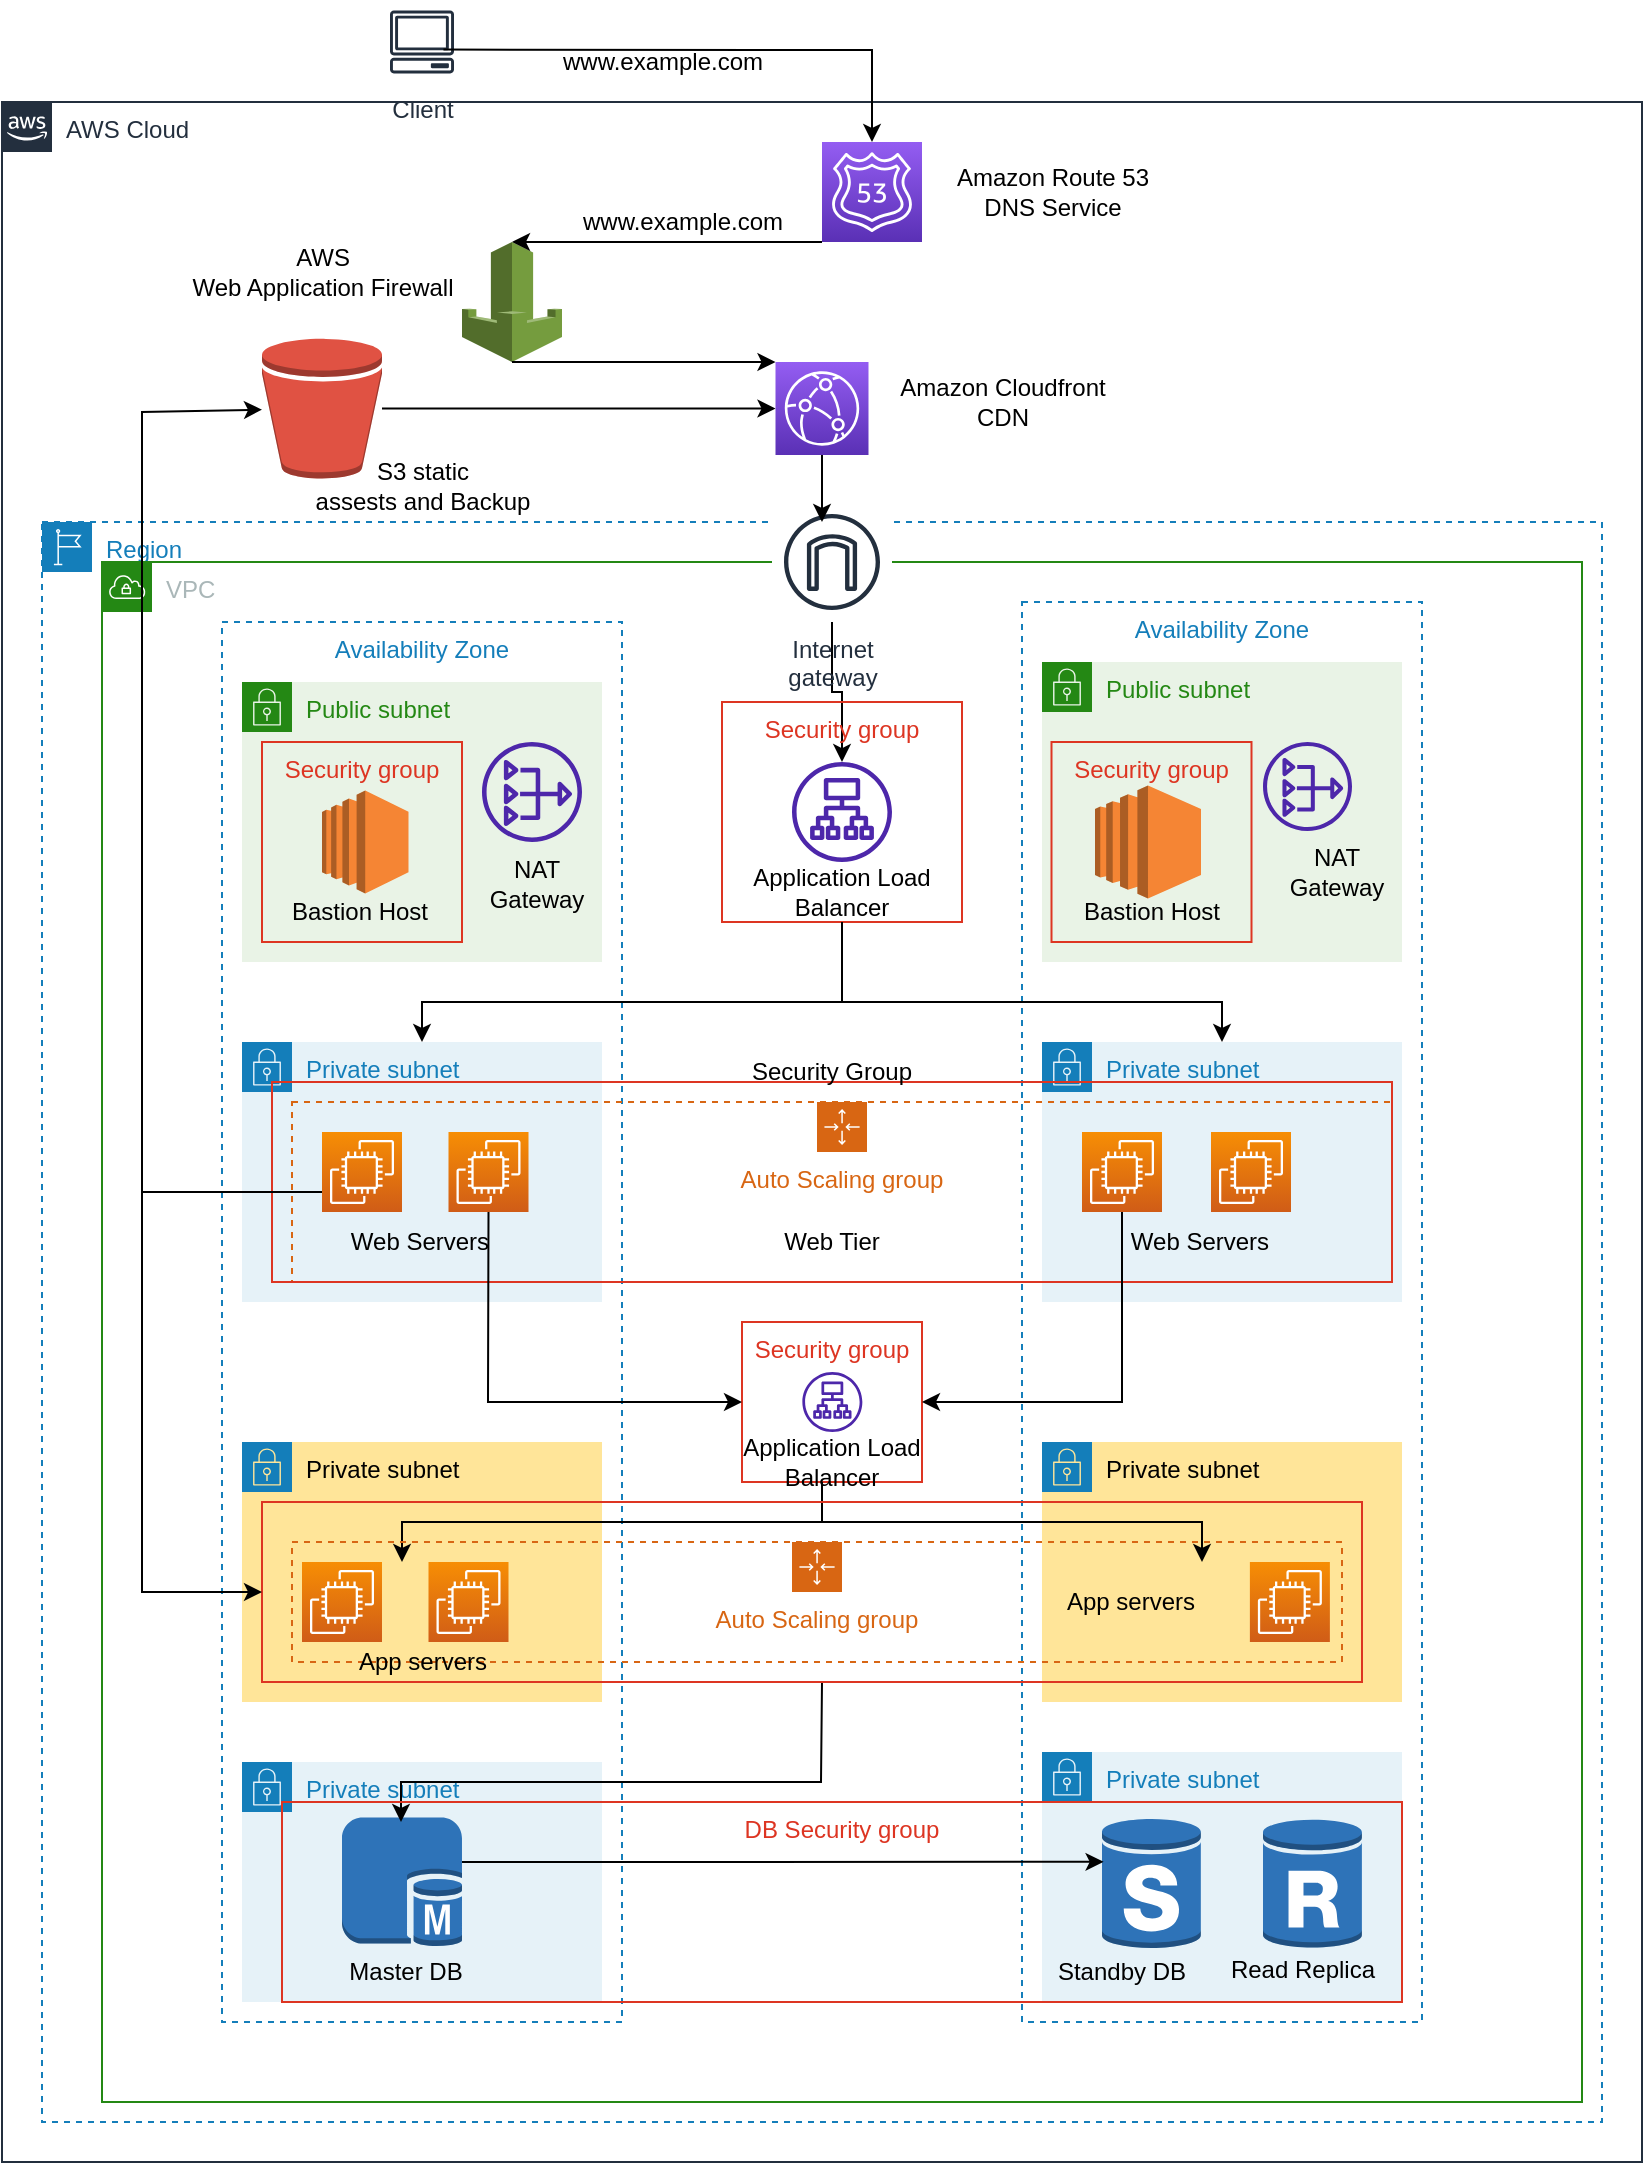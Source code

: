 <mxfile version="19.0.3" type="github">
  <diagram id="kU0hUeMjQg0mGXt2Nw3Z" name="Page-1">
    <mxGraphModel dx="782" dy="475" grid="1" gridSize="10" guides="1" tooltips="1" connect="1" arrows="0" fold="1" page="1" pageScale="1" pageWidth="850" pageHeight="1100" math="0" shadow="0">
      <root>
        <mxCell id="0" />
        <mxCell id="1" parent="0" />
        <mxCell id="V4WVdfKS_ffeEVljyxt0-1" value="AWS Cloud" style="points=[[0,0],[0.25,0],[0.5,0],[0.75,0],[1,0],[1,0.25],[1,0.5],[1,0.75],[1,1],[0.75,1],[0.5,1],[0.25,1],[0,1],[0,0.75],[0,0.5],[0,0.25]];outlineConnect=0;gradientColor=none;html=1;whiteSpace=wrap;fontSize=12;fontStyle=0;container=1;pointerEvents=0;collapsible=0;recursiveResize=0;shape=mxgraph.aws4.group;grIcon=mxgraph.aws4.group_aws_cloud_alt;strokeColor=#232F3E;fillColor=none;verticalAlign=top;align=left;spacingLeft=30;fontColor=#232F3E;dashed=0;" parent="1" vertex="1">
          <mxGeometry x="10" y="50" width="820" height="1030" as="geometry" />
        </mxCell>
        <mxCell id="V4WVdfKS_ffeEVljyxt0-7" value="" style="outlineConnect=0;dashed=0;verticalLabelPosition=bottom;verticalAlign=top;align=center;html=1;shape=mxgraph.aws3.waf;fillColor=#759C3E;gradientColor=none;" parent="V4WVdfKS_ffeEVljyxt0-1" vertex="1">
          <mxGeometry x="230" y="70" width="50" height="60" as="geometry" />
        </mxCell>
        <mxCell id="V4WVdfKS_ffeEVljyxt0-11" value="" style="sketch=0;points=[[0,0,0],[0.25,0,0],[0.5,0,0],[0.75,0,0],[1,0,0],[0,1,0],[0.25,1,0],[0.5,1,0],[0.75,1,0],[1,1,0],[0,0.25,0],[0,0.5,0],[0,0.75,0],[1,0.25,0],[1,0.5,0],[1,0.75,0]];outlineConnect=0;fontColor=#232F3E;gradientColor=#945DF2;gradientDirection=north;fillColor=#5A30B5;strokeColor=#ffffff;dashed=0;verticalLabelPosition=bottom;verticalAlign=top;align=center;html=1;fontSize=12;fontStyle=0;aspect=fixed;shape=mxgraph.aws4.resourceIcon;resIcon=mxgraph.aws4.cloudfront;" parent="V4WVdfKS_ffeEVljyxt0-1" vertex="1">
          <mxGeometry x="386.75" y="130" width="46.5" height="46.5" as="geometry" />
        </mxCell>
        <mxCell id="V4WVdfKS_ffeEVljyxt0-5" value="" style="sketch=0;points=[[0,0,0],[0.25,0,0],[0.5,0,0],[0.75,0,0],[1,0,0],[0,1,0],[0.25,1,0],[0.5,1,0],[0.75,1,0],[1,1,0],[0,0.25,0],[0,0.5,0],[0,0.75,0],[1,0.25,0],[1,0.5,0],[1,0.75,0]];outlineConnect=0;fontColor=#232F3E;gradientColor=#945DF2;gradientDirection=north;fillColor=#5A30B5;strokeColor=#ffffff;dashed=0;verticalLabelPosition=bottom;verticalAlign=top;align=center;html=1;fontSize=12;fontStyle=0;aspect=fixed;shape=mxgraph.aws4.resourceIcon;resIcon=mxgraph.aws4.route_53;" parent="V4WVdfKS_ffeEVljyxt0-1" vertex="1">
          <mxGeometry x="410" y="20" width="50" height="50" as="geometry" />
        </mxCell>
        <mxCell id="V4WVdfKS_ffeEVljyxt0-10" value="" style="endArrow=classic;html=1;rounded=0;entryX=0.5;entryY=0;entryDx=0;entryDy=0;entryPerimeter=0;exitX=0;exitY=1;exitDx=0;exitDy=0;exitPerimeter=0;" parent="V4WVdfKS_ffeEVljyxt0-1" source="V4WVdfKS_ffeEVljyxt0-5" target="V4WVdfKS_ffeEVljyxt0-7" edge="1">
          <mxGeometry width="50" height="50" relative="1" as="geometry">
            <mxPoint x="400" y="150" as="sourcePoint" />
            <mxPoint x="450" y="100" as="targetPoint" />
          </mxGeometry>
        </mxCell>
        <mxCell id="V4WVdfKS_ffeEVljyxt0-6" value="" style="outlineConnect=0;dashed=0;verticalLabelPosition=bottom;verticalAlign=top;align=center;html=1;shape=mxgraph.aws3.bucket;fillColor=#E05243;gradientColor=none;" parent="V4WVdfKS_ffeEVljyxt0-1" vertex="1">
          <mxGeometry x="130" y="118.25" width="60" height="70" as="geometry" />
        </mxCell>
        <mxCell id="V4WVdfKS_ffeEVljyxt0-12" value="" style="endArrow=classic;html=1;rounded=0;exitX=0.5;exitY=1;exitDx=0;exitDy=0;exitPerimeter=0;entryX=0;entryY=0;entryDx=0;entryDy=0;entryPerimeter=0;" parent="V4WVdfKS_ffeEVljyxt0-1" source="V4WVdfKS_ffeEVljyxt0-7" target="V4WVdfKS_ffeEVljyxt0-11" edge="1">
          <mxGeometry width="50" height="50" relative="1" as="geometry">
            <mxPoint x="410" y="540" as="sourcePoint" />
            <mxPoint x="460" y="490" as="targetPoint" />
          </mxGeometry>
        </mxCell>
        <mxCell id="V4WVdfKS_ffeEVljyxt0-13" value="" style="endArrow=classic;html=1;rounded=0;entryX=0;entryY=0.5;entryDx=0;entryDy=0;entryPerimeter=0;" parent="V4WVdfKS_ffeEVljyxt0-1" source="V4WVdfKS_ffeEVljyxt0-6" target="V4WVdfKS_ffeEVljyxt0-11" edge="1">
          <mxGeometry width="50" height="50" relative="1" as="geometry">
            <mxPoint x="240" y="215.75" as="sourcePoint" />
            <mxPoint x="290" y="165.75" as="targetPoint" />
          </mxGeometry>
        </mxCell>
        <mxCell id="V4WVdfKS_ffeEVljyxt0-70" value="Amazon Route 53 &lt;br&gt;DNS Service" style="text;html=1;align=center;verticalAlign=middle;resizable=0;points=[];autosize=1;strokeColor=none;fillColor=none;fontColor=#000000;" parent="V4WVdfKS_ffeEVljyxt0-1" vertex="1">
          <mxGeometry x="470" y="30" width="110" height="30" as="geometry" />
        </mxCell>
        <mxCell id="V4WVdfKS_ffeEVljyxt0-71" value="AWS &lt;br&gt;Web Application Firewall" style="text;html=1;align=center;verticalAlign=middle;resizable=0;points=[];autosize=1;strokeColor=none;fillColor=none;fontColor=#000000;" parent="V4WVdfKS_ffeEVljyxt0-1" vertex="1">
          <mxGeometry x="85" y="70" width="150" height="30" as="geometry" />
        </mxCell>
        <mxCell id="V4WVdfKS_ffeEVljyxt0-72" value="www.example.com" style="text;html=1;align=center;verticalAlign=middle;resizable=0;points=[];autosize=1;strokeColor=none;fillColor=none;fontColor=#000000;strokeWidth=0;" parent="V4WVdfKS_ffeEVljyxt0-1" vertex="1">
          <mxGeometry x="280" y="50" width="120" height="20" as="geometry" />
        </mxCell>
        <mxCell id="V4WVdfKS_ffeEVljyxt0-74" value="S3 static &lt;br&gt;assests and Backup" style="text;html=1;align=center;verticalAlign=middle;resizable=0;points=[];autosize=1;strokeColor=none;fillColor=none;fontColor=#000000;" parent="V4WVdfKS_ffeEVljyxt0-1" vertex="1">
          <mxGeometry x="150" y="176.5" width="120" height="30" as="geometry" />
        </mxCell>
        <mxCell id="V4WVdfKS_ffeEVljyxt0-2" value="Region" style="points=[[0,0],[0.25,0],[0.5,0],[0.75,0],[1,0],[1,0.25],[1,0.5],[1,0.75],[1,1],[0.75,1],[0.5,1],[0.25,1],[0,1],[0,0.75],[0,0.5],[0,0.25]];outlineConnect=0;gradientColor=none;html=1;whiteSpace=wrap;fontSize=12;fontStyle=0;container=1;pointerEvents=0;collapsible=0;recursiveResize=0;shape=mxgraph.aws4.group;grIcon=mxgraph.aws4.group_region;strokeColor=#147EBA;fillColor=none;verticalAlign=top;align=left;spacingLeft=30;fontColor=#147EBA;dashed=1;" parent="1" vertex="1">
          <mxGeometry x="30" y="260" width="780" height="800" as="geometry" />
        </mxCell>
        <mxCell id="V4WVdfKS_ffeEVljyxt0-3" value="VPC" style="points=[[0,0],[0.25,0],[0.5,0],[0.75,0],[1,0],[1,0.25],[1,0.5],[1,0.75],[1,1],[0.75,1],[0.5,1],[0.25,1],[0,1],[0,0.75],[0,0.5],[0,0.25]];outlineConnect=0;gradientColor=none;html=1;whiteSpace=wrap;fontSize=12;fontStyle=0;container=1;pointerEvents=0;collapsible=0;recursiveResize=0;shape=mxgraph.aws4.group;grIcon=mxgraph.aws4.group_vpc;strokeColor=#248814;fillColor=none;verticalAlign=top;align=left;spacingLeft=30;fontColor=#AAB7B8;dashed=0;" parent="1" vertex="1">
          <mxGeometry x="60" y="280" width="740" height="770" as="geometry" />
        </mxCell>
        <mxCell id="V4WVdfKS_ffeEVljyxt0-25" value="Public subnet" style="points=[[0,0],[0.25,0],[0.5,0],[0.75,0],[1,0],[1,0.25],[1,0.5],[1,0.75],[1,1],[0.75,1],[0.5,1],[0.25,1],[0,1],[0,0.75],[0,0.5],[0,0.25]];outlineConnect=0;gradientColor=none;html=1;whiteSpace=wrap;fontSize=12;fontStyle=0;container=1;pointerEvents=0;collapsible=0;recursiveResize=0;shape=mxgraph.aws4.group;grIcon=mxgraph.aws4.group_security_group;grStroke=0;strokeColor=#248814;fillColor=#E9F3E6;verticalAlign=top;align=left;spacingLeft=30;fontColor=#248814;dashed=0;" parent="V4WVdfKS_ffeEVljyxt0-3" vertex="1">
          <mxGeometry x="70" y="60" width="180" height="140" as="geometry" />
        </mxCell>
        <mxCell id="V4WVdfKS_ffeEVljyxt0-44" value="&lt;font color=&quot;#000000&quot;&gt;Private subnet&lt;/font&gt;" style="points=[[0,0],[0.25,0],[0.5,0],[0.75,0],[1,0],[1,0.25],[1,0.5],[1,0.75],[1,1],[0.75,1],[0.5,1],[0.25,1],[0,1],[0,0.75],[0,0.5],[0,0.25]];outlineConnect=0;gradientColor=none;html=1;whiteSpace=wrap;fontSize=12;fontStyle=0;container=1;pointerEvents=0;collapsible=0;recursiveResize=0;shape=mxgraph.aws4.group;grIcon=mxgraph.aws4.group_security_group;grStroke=0;strokeColor=#147EBA;fillColor=#FFE599;verticalAlign=top;align=left;spacingLeft=30;fontColor=#147EBA;dashed=0;" parent="V4WVdfKS_ffeEVljyxt0-3" vertex="1">
          <mxGeometry x="70" y="440" width="180" height="130" as="geometry" />
        </mxCell>
        <mxCell id="V4WVdfKS_ffeEVljyxt0-50" value="" style="sketch=0;points=[[0,0,0],[0.25,0,0],[0.5,0,0],[0.75,0,0],[1,0,0],[0,1,0],[0.25,1,0],[0.5,1,0],[0.75,1,0],[1,1,0],[0,0.25,0],[0,0.5,0],[0,0.75,0],[1,0.25,0],[1,0.5,0],[1,0.75,0]];outlineConnect=0;fontColor=#232F3E;gradientColor=#F78E04;gradientDirection=north;fillColor=#D05C17;strokeColor=#ffffff;dashed=0;verticalLabelPosition=bottom;verticalAlign=top;align=center;html=1;fontSize=12;fontStyle=0;aspect=fixed;shape=mxgraph.aws4.resourceIcon;resIcon=mxgraph.aws4.ec2;" parent="V4WVdfKS_ffeEVljyxt0-44" vertex="1">
          <mxGeometry x="30" y="60" width="40" height="40" as="geometry" />
        </mxCell>
        <mxCell id="V4WVdfKS_ffeEVljyxt0-51" value="" style="sketch=0;points=[[0,0,0],[0.25,0,0],[0.5,0,0],[0.75,0,0],[1,0,0],[0,1,0],[0.25,1,0],[0.5,1,0],[0.75,1,0],[1,1,0],[0,0.25,0],[0,0.5,0],[0,0.75,0],[1,0.25,0],[1,0.5,0],[1,0.75,0]];outlineConnect=0;fontColor=#232F3E;gradientColor=#F78E04;gradientDirection=north;fillColor=#D05C17;strokeColor=#ffffff;dashed=0;verticalLabelPosition=bottom;verticalAlign=top;align=center;html=1;fontSize=12;fontStyle=0;aspect=fixed;shape=mxgraph.aws4.resourceIcon;resIcon=mxgraph.aws4.ec2;" parent="V4WVdfKS_ffeEVljyxt0-44" vertex="1">
          <mxGeometry x="93.25" y="60" width="40" height="40" as="geometry" />
        </mxCell>
        <mxCell id="V4WVdfKS_ffeEVljyxt0-56" value="Private subnet" style="points=[[0,0],[0.25,0],[0.5,0],[0.75,0],[1,0],[1,0.25],[1,0.5],[1,0.75],[1,1],[0.75,1],[0.5,1],[0.25,1],[0,1],[0,0.75],[0,0.5],[0,0.25]];outlineConnect=0;gradientColor=none;html=1;whiteSpace=wrap;fontSize=12;fontStyle=0;container=1;pointerEvents=0;collapsible=0;recursiveResize=0;shape=mxgraph.aws4.group;grIcon=mxgraph.aws4.group_security_group;grStroke=0;strokeColor=#147EBA;fillColor=#E6F2F8;verticalAlign=top;align=left;spacingLeft=30;fontColor=#147EBA;dashed=0;" parent="V4WVdfKS_ffeEVljyxt0-3" vertex="1">
          <mxGeometry x="70" y="600" width="180" height="120" as="geometry" />
        </mxCell>
        <mxCell id="V4WVdfKS_ffeEVljyxt0-18" value="Availability Zone" style="fillColor=none;strokeColor=#147EBA;dashed=1;verticalAlign=top;fontStyle=0;fontColor=#147EBA;" parent="V4WVdfKS_ffeEVljyxt0-56" vertex="1">
          <mxGeometry x="-10" y="-570" width="200" height="700" as="geometry" />
        </mxCell>
        <mxCell id="V4WVdfKS_ffeEVljyxt0-62" value="" style="outlineConnect=0;dashed=0;verticalLabelPosition=bottom;verticalAlign=top;align=center;html=1;shape=mxgraph.aws3.sql_master;fillColor=#2E73B8;gradientColor=none;fontColor=#000000;" parent="V4WVdfKS_ffeEVljyxt0-56" vertex="1">
          <mxGeometry x="50" y="27.75" width="60" height="64.5" as="geometry" />
        </mxCell>
        <mxCell id="V4WVdfKS_ffeEVljyxt0-29" value="" style="outlineConnect=0;dashed=0;verticalLabelPosition=bottom;verticalAlign=top;align=center;html=1;shape=mxgraph.aws3.ec2;fillColor=#F58534;gradientColor=none;" parent="V4WVdfKS_ffeEVljyxt0-56" vertex="1">
          <mxGeometry x="40" y="-485.75" width="43.25" height="51.5" as="geometry" />
        </mxCell>
        <mxCell id="V4WVdfKS_ffeEVljyxt0-27" value="Security group" style="fillColor=none;strokeColor=#DD3522;verticalAlign=top;fontStyle=0;fontColor=#DD3522;" parent="V4WVdfKS_ffeEVljyxt0-56" vertex="1">
          <mxGeometry x="10" y="-510" width="100" height="100" as="geometry" />
        </mxCell>
        <mxCell id="Y2noCNkSL3qSUkl0EQuj-7" value="NAT Gateway" style="text;html=1;strokeColor=none;fillColor=none;align=center;verticalAlign=middle;whiteSpace=wrap;rounded=0;fontColor=#000000;" vertex="1" parent="V4WVdfKS_ffeEVljyxt0-56">
          <mxGeometry x="115" y="-444.25" width="65" height="10" as="geometry" />
        </mxCell>
        <mxCell id="V4WVdfKS_ffeEVljyxt0-31" value="Private subnet" style="points=[[0,0],[0.25,0],[0.5,0],[0.75,0],[1,0],[1,0.25],[1,0.5],[1,0.75],[1,1],[0.75,1],[0.5,1],[0.25,1],[0,1],[0,0.75],[0,0.5],[0,0.25]];outlineConnect=0;gradientColor=none;html=1;whiteSpace=wrap;fontSize=12;fontStyle=0;container=1;pointerEvents=0;collapsible=0;recursiveResize=0;shape=mxgraph.aws4.group;grIcon=mxgraph.aws4.group_security_group;grStroke=0;strokeColor=#147EBA;fillColor=#E6F2F8;verticalAlign=top;align=left;spacingLeft=30;fontColor=#147EBA;dashed=0;" parent="V4WVdfKS_ffeEVljyxt0-3" vertex="1">
          <mxGeometry x="70" y="240" width="180" height="130" as="geometry" />
        </mxCell>
        <mxCell id="V4WVdfKS_ffeEVljyxt0-77" value="" style="edgeStyle=orthogonalEdgeStyle;rounded=0;orthogonalLoop=1;jettySize=auto;html=1;fontColor=#000000;" parent="V4WVdfKS_ffeEVljyxt0-3" source="V4WVdfKS_ffeEVljyxt0-4" target="V4WVdfKS_ffeEVljyxt0-17" edge="1">
          <mxGeometry relative="1" as="geometry" />
        </mxCell>
        <mxCell id="V4WVdfKS_ffeEVljyxt0-4" value="Internet&#xa;gateway" style="sketch=0;outlineConnect=0;fontColor=#232F3E;gradientColor=none;strokeColor=#232F3E;fillColor=#ffffff;dashed=0;verticalLabelPosition=bottom;verticalAlign=top;align=center;html=1;fontSize=12;fontStyle=0;aspect=fixed;shape=mxgraph.aws4.resourceIcon;resIcon=mxgraph.aws4.internet_gateway;" parent="V4WVdfKS_ffeEVljyxt0-3" vertex="1">
          <mxGeometry x="335" y="-30" width="60" height="60" as="geometry" />
        </mxCell>
        <mxCell id="V4WVdfKS_ffeEVljyxt0-16" value="Security group" style="fillColor=none;strokeColor=#DD3522;verticalAlign=top;fontStyle=0;fontColor=#DD3522;" parent="V4WVdfKS_ffeEVljyxt0-3" vertex="1">
          <mxGeometry x="310" y="70" width="120" height="110" as="geometry" />
        </mxCell>
        <mxCell id="V4WVdfKS_ffeEVljyxt0-17" value="" style="sketch=0;outlineConnect=0;fontColor=#232F3E;gradientColor=none;fillColor=#4D27AA;strokeColor=none;dashed=0;verticalLabelPosition=bottom;verticalAlign=top;align=center;html=1;fontSize=12;fontStyle=0;aspect=fixed;pointerEvents=1;shape=mxgraph.aws4.application_load_balancer;" parent="V4WVdfKS_ffeEVljyxt0-3" vertex="1">
          <mxGeometry x="345" y="100" width="50" height="50" as="geometry" />
        </mxCell>
        <mxCell id="V4WVdfKS_ffeEVljyxt0-24" value="Availability Zone" style="fillColor=none;strokeColor=#147EBA;dashed=1;verticalAlign=top;fontStyle=0;fontColor=#147EBA;" parent="V4WVdfKS_ffeEVljyxt0-3" vertex="1">
          <mxGeometry x="460" y="20" width="200" height="710" as="geometry" />
        </mxCell>
        <mxCell id="V4WVdfKS_ffeEVljyxt0-26" value="Public subnet" style="points=[[0,0],[0.25,0],[0.5,0],[0.75,0],[1,0],[1,0.25],[1,0.5],[1,0.75],[1,1],[0.75,1],[0.5,1],[0.25,1],[0,1],[0,0.75],[0,0.5],[0,0.25]];outlineConnect=0;gradientColor=none;html=1;whiteSpace=wrap;fontSize=12;fontStyle=0;container=1;pointerEvents=0;collapsible=0;recursiveResize=0;shape=mxgraph.aws4.group;grIcon=mxgraph.aws4.group_security_group;grStroke=0;strokeColor=#248814;fillColor=#E9F3E6;verticalAlign=top;align=left;spacingLeft=30;fontColor=#248814;dashed=0;" parent="V4WVdfKS_ffeEVljyxt0-3" vertex="1">
          <mxGeometry x="470" y="50" width="180" height="150" as="geometry" />
        </mxCell>
        <mxCell id="V4WVdfKS_ffeEVljyxt0-79" value="NAT Gateway" style="text;html=1;strokeColor=none;fillColor=none;align=center;verticalAlign=middle;whiteSpace=wrap;rounded=0;fontColor=#000000;" parent="V4WVdfKS_ffeEVljyxt0-26" vertex="1">
          <mxGeometry x="115" y="100" width="65" height="10" as="geometry" />
        </mxCell>
        <mxCell id="V4WVdfKS_ffeEVljyxt0-30" value="" style="sketch=0;outlineConnect=0;fontColor=#232F3E;gradientColor=none;fillColor=#4D27AA;strokeColor=none;dashed=0;verticalLabelPosition=bottom;verticalAlign=top;align=center;html=1;fontSize=12;fontStyle=0;aspect=fixed;pointerEvents=1;shape=mxgraph.aws4.nat_gateway;" parent="V4WVdfKS_ffeEVljyxt0-3" vertex="1">
          <mxGeometry x="580.5" y="90" width="44.5" height="44.5" as="geometry" />
        </mxCell>
        <mxCell id="V4WVdfKS_ffeEVljyxt0-32" value="Private subnet" style="points=[[0,0],[0.25,0],[0.5,0],[0.75,0],[1,0],[1,0.25],[1,0.5],[1,0.75],[1,1],[0.75,1],[0.5,1],[0.25,1],[0,1],[0,0.75],[0,0.5],[0,0.25]];outlineConnect=0;gradientColor=none;html=1;whiteSpace=wrap;fontSize=12;fontStyle=0;container=1;pointerEvents=0;collapsible=0;recursiveResize=0;shape=mxgraph.aws4.group;grIcon=mxgraph.aws4.group_security_group;grStroke=0;strokeColor=#147EBA;fillColor=#E6F2F8;verticalAlign=top;align=left;spacingLeft=30;fontColor=#147EBA;dashed=0;" parent="V4WVdfKS_ffeEVljyxt0-3" vertex="1">
          <mxGeometry x="470" y="240" width="180" height="130" as="geometry" />
        </mxCell>
        <mxCell id="V4WVdfKS_ffeEVljyxt0-38" value="" style="sketch=0;points=[[0,0,0],[0.25,0,0],[0.5,0,0],[0.75,0,0],[1,0,0],[0,1,0],[0.25,1,0],[0.5,1,0],[0.75,1,0],[1,1,0],[0,0.25,0],[0,0.5,0],[0,0.75,0],[1,0.25,0],[1,0.5,0],[1,0.75,0]];outlineConnect=0;fontColor=#232F3E;gradientColor=#F78E04;gradientDirection=north;fillColor=#D05C17;strokeColor=#ffffff;dashed=0;verticalLabelPosition=bottom;verticalAlign=top;align=center;html=1;fontSize=12;fontStyle=0;aspect=fixed;shape=mxgraph.aws4.resourceIcon;resIcon=mxgraph.aws4.ec2;" parent="V4WVdfKS_ffeEVljyxt0-3" vertex="1">
          <mxGeometry x="554.5" y="285" width="40" height="40" as="geometry" />
        </mxCell>
        <mxCell id="V4WVdfKS_ffeEVljyxt0-39" value="" style="endArrow=classic;html=1;rounded=0;exitX=0.5;exitY=1;exitDx=0;exitDy=0;" parent="V4WVdfKS_ffeEVljyxt0-3" source="V4WVdfKS_ffeEVljyxt0-16" target="V4WVdfKS_ffeEVljyxt0-31" edge="1">
          <mxGeometry width="50" height="50" relative="1" as="geometry">
            <mxPoint x="220" y="270" as="sourcePoint" />
            <mxPoint x="160" y="220" as="targetPoint" />
            <Array as="points">
              <mxPoint x="370" y="220" />
              <mxPoint x="160" y="220" />
            </Array>
          </mxGeometry>
        </mxCell>
        <mxCell id="V4WVdfKS_ffeEVljyxt0-41" value="" style="endArrow=classic;html=1;rounded=0;entryX=0.5;entryY=0;entryDx=0;entryDy=0;" parent="V4WVdfKS_ffeEVljyxt0-3" target="V4WVdfKS_ffeEVljyxt0-32" edge="1">
          <mxGeometry width="50" height="50" relative="1" as="geometry">
            <mxPoint x="370" y="220" as="sourcePoint" />
            <mxPoint x="460" y="190" as="targetPoint" />
            <Array as="points">
              <mxPoint x="560" y="220" />
            </Array>
          </mxGeometry>
        </mxCell>
        <mxCell id="V4WVdfKS_ffeEVljyxt0-42" value="Security group" style="fillColor=none;strokeColor=#DD3522;verticalAlign=top;fontStyle=0;fontColor=#DD3522;" parent="V4WVdfKS_ffeEVljyxt0-3" vertex="1">
          <mxGeometry x="320" y="380" width="90" height="80" as="geometry" />
        </mxCell>
        <mxCell id="V4WVdfKS_ffeEVljyxt0-43" value="" style="sketch=0;outlineConnect=0;fontColor=#232F3E;gradientColor=none;fillColor=#4D27AA;strokeColor=none;dashed=0;verticalLabelPosition=bottom;verticalAlign=top;align=center;html=1;fontSize=12;fontStyle=0;aspect=fixed;pointerEvents=1;shape=mxgraph.aws4.application_load_balancer;" parent="V4WVdfKS_ffeEVljyxt0-3" vertex="1">
          <mxGeometry x="350.18" y="405" width="30" height="30" as="geometry" />
        </mxCell>
        <mxCell id="V4WVdfKS_ffeEVljyxt0-45" value="&lt;font color=&quot;#000000&quot;&gt;Private subnet&lt;/font&gt;" style="points=[[0,0],[0.25,0],[0.5,0],[0.75,0],[1,0],[1,0.25],[1,0.5],[1,0.75],[1,1],[0.75,1],[0.5,1],[0.25,1],[0,1],[0,0.75],[0,0.5],[0,0.25]];outlineConnect=0;gradientColor=none;html=1;whiteSpace=wrap;fontSize=12;fontStyle=0;container=1;pointerEvents=0;collapsible=0;recursiveResize=0;shape=mxgraph.aws4.group;grIcon=mxgraph.aws4.group_security_group;grStroke=0;strokeColor=#147EBA;fillColor=#FFE599;verticalAlign=top;align=left;spacingLeft=30;fontColor=#147EBA;dashed=0;" parent="V4WVdfKS_ffeEVljyxt0-3" vertex="1">
          <mxGeometry x="470" y="440" width="180" height="130" as="geometry" />
        </mxCell>
        <mxCell id="V4WVdfKS_ffeEVljyxt0-34" value="Auto Scaling group" style="points=[[0,0],[0.25,0],[0.5,0],[0.75,0],[1,0],[1,0.25],[1,0.5],[1,0.75],[1,1],[0.75,1],[0.5,1],[0.25,1],[0,1],[0,0.75],[0,0.5],[0,0.25]];outlineConnect=0;gradientColor=none;html=1;whiteSpace=wrap;fontSize=12;fontStyle=0;container=1;pointerEvents=0;collapsible=0;recursiveResize=0;shape=mxgraph.aws4.groupCenter;grIcon=mxgraph.aws4.group_auto_scaling_group;grStroke=1;strokeColor=#D86613;fillColor=none;verticalAlign=top;align=center;fontColor=#D86613;dashed=1;spacingTop=25;" parent="V4WVdfKS_ffeEVljyxt0-3" vertex="1">
          <mxGeometry x="95" y="270" width="550" height="90" as="geometry" />
        </mxCell>
        <mxCell id="V4WVdfKS_ffeEVljyxt0-33" value="" style="fillColor=none;strokeColor=#DD3522;verticalAlign=top;fontStyle=0;fontColor=#DD3522;" parent="V4WVdfKS_ffeEVljyxt0-34" vertex="1">
          <mxGeometry x="-10" y="-10" width="560" height="100" as="geometry" />
        </mxCell>
        <mxCell id="V4WVdfKS_ffeEVljyxt0-35" value="" style="sketch=0;points=[[0,0,0],[0.25,0,0],[0.5,0,0],[0.75,0,0],[1,0,0],[0,1,0],[0.25,1,0],[0.5,1,0],[0.75,1,0],[1,1,0],[0,0.25,0],[0,0.5,0],[0,0.75,0],[1,0.25,0],[1,0.5,0],[1,0.75,0]];outlineConnect=0;fontColor=#232F3E;gradientColor=#F78E04;gradientDirection=north;fillColor=#D05C17;strokeColor=#ffffff;dashed=0;verticalLabelPosition=bottom;verticalAlign=top;align=center;html=1;fontSize=12;fontStyle=0;aspect=fixed;shape=mxgraph.aws4.resourceIcon;resIcon=mxgraph.aws4.ec2;" parent="V4WVdfKS_ffeEVljyxt0-34" vertex="1">
          <mxGeometry x="15" y="15" width="40" height="40" as="geometry" />
        </mxCell>
        <mxCell id="V4WVdfKS_ffeEVljyxt0-36" value="" style="sketch=0;points=[[0,0,0],[0.25,0,0],[0.5,0,0],[0.75,0,0],[1,0,0],[0,1,0],[0.25,1,0],[0.5,1,0],[0.75,1,0],[1,1,0],[0,0.25,0],[0,0.5,0],[0,0.75,0],[1,0.25,0],[1,0.5,0],[1,0.75,0]];outlineConnect=0;fontColor=#232F3E;gradientColor=#F78E04;gradientDirection=north;fillColor=#D05C17;strokeColor=#ffffff;dashed=0;verticalLabelPosition=bottom;verticalAlign=top;align=center;html=1;fontSize=12;fontStyle=0;aspect=fixed;shape=mxgraph.aws4.resourceIcon;resIcon=mxgraph.aws4.ec2;" parent="V4WVdfKS_ffeEVljyxt0-34" vertex="1">
          <mxGeometry x="78.25" y="15" width="40" height="40" as="geometry" />
        </mxCell>
        <mxCell id="V4WVdfKS_ffeEVljyxt0-37" value="" style="sketch=0;points=[[0,0,0],[0.25,0,0],[0.5,0,0],[0.75,0,0],[1,0,0],[0,1,0],[0.25,1,0],[0.5,1,0],[0.75,1,0],[1,1,0],[0,0.25,0],[0,0.5,0],[0,0.75,0],[1,0.25,0],[1,0.5,0],[1,0.75,0]];outlineConnect=0;fontColor=#232F3E;gradientColor=#F78E04;gradientDirection=north;fillColor=#D05C17;strokeColor=#ffffff;dashed=0;verticalLabelPosition=bottom;verticalAlign=top;align=center;html=1;fontSize=12;fontStyle=0;aspect=fixed;shape=mxgraph.aws4.resourceIcon;resIcon=mxgraph.aws4.ec2;" parent="V4WVdfKS_ffeEVljyxt0-34" vertex="1">
          <mxGeometry x="395" y="15" width="40" height="40" as="geometry" />
        </mxCell>
        <mxCell id="V4WVdfKS_ffeEVljyxt0-81" value="Web Servers" style="text;html=1;strokeColor=none;fillColor=none;align=center;verticalAlign=middle;whiteSpace=wrap;rounded=0;fontColor=#000000;" parent="V4WVdfKS_ffeEVljyxt0-34" vertex="1">
          <mxGeometry x="15" y="55" width="98.37" height="30" as="geometry" />
        </mxCell>
        <mxCell id="V4WVdfKS_ffeEVljyxt0-86" value="Web Tier" style="text;html=1;strokeColor=none;fillColor=none;align=center;verticalAlign=middle;whiteSpace=wrap;rounded=0;fontColor=#000000;" parent="V4WVdfKS_ffeEVljyxt0-34" vertex="1">
          <mxGeometry x="221" y="55" width="98.37" height="30" as="geometry" />
        </mxCell>
        <mxCell id="Y2noCNkSL3qSUkl0EQuj-5" value="Web Servers" style="text;html=1;strokeColor=none;fillColor=none;align=center;verticalAlign=middle;whiteSpace=wrap;rounded=0;fontColor=#000000;" vertex="1" parent="V4WVdfKS_ffeEVljyxt0-34">
          <mxGeometry x="405" y="55" width="98.37" height="30" as="geometry" />
        </mxCell>
        <mxCell id="V4WVdfKS_ffeEVljyxt0-46" value="" style="endArrow=classic;html=1;rounded=0;fontColor=#000000;exitX=0.5;exitY=1;exitDx=0;exitDy=0;exitPerimeter=0;entryX=0;entryY=0.5;entryDx=0;entryDy=0;" parent="V4WVdfKS_ffeEVljyxt0-3" source="V4WVdfKS_ffeEVljyxt0-36" target="V4WVdfKS_ffeEVljyxt0-42" edge="1">
          <mxGeometry width="50" height="50" relative="1" as="geometry">
            <mxPoint x="220" y="310" as="sourcePoint" />
            <mxPoint x="290" y="260" as="targetPoint" />
            <Array as="points">
              <mxPoint x="193" y="420" />
            </Array>
          </mxGeometry>
        </mxCell>
        <mxCell id="V4WVdfKS_ffeEVljyxt0-47" value="" style="endArrow=classic;html=1;rounded=0;fontColor=#000000;exitX=0.5;exitY=1;exitDx=0;exitDy=0;exitPerimeter=0;entryX=1;entryY=0.5;entryDx=0;entryDy=0;" parent="V4WVdfKS_ffeEVljyxt0-3" source="V4WVdfKS_ffeEVljyxt0-37" target="V4WVdfKS_ffeEVljyxt0-42" edge="1">
          <mxGeometry width="50" height="50" relative="1" as="geometry">
            <mxPoint x="380" y="450" as="sourcePoint" />
            <mxPoint x="430" y="400" as="targetPoint" />
            <Array as="points">
              <mxPoint x="510" y="420" />
            </Array>
          </mxGeometry>
        </mxCell>
        <mxCell id="V4WVdfKS_ffeEVljyxt0-48" value="" style="endArrow=classic;html=1;rounded=0;exitX=0.5;exitY=1;exitDx=0;exitDy=0;" parent="V4WVdfKS_ffeEVljyxt0-3" edge="1">
          <mxGeometry width="50" height="50" relative="1" as="geometry">
            <mxPoint x="360" y="460" as="sourcePoint" />
            <mxPoint x="150" y="500" as="targetPoint" />
            <Array as="points">
              <mxPoint x="360" y="480" />
              <mxPoint x="150" y="480" />
            </Array>
          </mxGeometry>
        </mxCell>
        <mxCell id="V4WVdfKS_ffeEVljyxt0-49" value="" style="endArrow=classic;html=1;rounded=0;" parent="V4WVdfKS_ffeEVljyxt0-3" edge="1">
          <mxGeometry width="50" height="50" relative="1" as="geometry">
            <mxPoint x="360" y="480" as="sourcePoint" />
            <mxPoint x="550" y="500" as="targetPoint" />
            <Array as="points">
              <mxPoint x="550" y="480" />
            </Array>
          </mxGeometry>
        </mxCell>
        <mxCell id="V4WVdfKS_ffeEVljyxt0-61" value="Private subnet" style="points=[[0,0],[0.25,0],[0.5,0],[0.75,0],[1,0],[1,0.25],[1,0.5],[1,0.75],[1,1],[0.75,1],[0.5,1],[0.25,1],[0,1],[0,0.75],[0,0.5],[0,0.25]];outlineConnect=0;gradientColor=none;html=1;whiteSpace=wrap;fontSize=12;fontStyle=0;container=1;pointerEvents=0;collapsible=0;recursiveResize=0;shape=mxgraph.aws4.group;grIcon=mxgraph.aws4.group_security_group;grStroke=0;strokeColor=#147EBA;fillColor=#E6F2F8;verticalAlign=top;align=left;spacingLeft=30;fontColor=#147EBA;dashed=0;" parent="V4WVdfKS_ffeEVljyxt0-3" vertex="1">
          <mxGeometry x="470" y="595" width="180" height="125" as="geometry" />
        </mxCell>
        <mxCell id="V4WVdfKS_ffeEVljyxt0-63" value="" style="outlineConnect=0;dashed=0;verticalLabelPosition=bottom;verticalAlign=top;align=center;html=1;shape=mxgraph.aws3.rds_db_instance_standby_multi_az;fillColor=#2E73B8;gradientColor=none;fontColor=#000000;" parent="V4WVdfKS_ffeEVljyxt0-3" vertex="1">
          <mxGeometry x="500" y="627.75" width="49.5" height="66" as="geometry" />
        </mxCell>
        <mxCell id="V4WVdfKS_ffeEVljyxt0-65" value="" style="outlineConnect=0;dashed=0;verticalLabelPosition=bottom;verticalAlign=top;align=center;html=1;shape=mxgraph.aws3.rds_db_instance_read_replica;fillColor=#2E73B8;gradientColor=none;fontColor=#000000;" parent="V4WVdfKS_ffeEVljyxt0-3" vertex="1">
          <mxGeometry x="580.5" y="627.75" width="49.5" height="66" as="geometry" />
        </mxCell>
        <mxCell id="V4WVdfKS_ffeEVljyxt0-66" value="" style="endArrow=classic;html=1;rounded=0;" parent="V4WVdfKS_ffeEVljyxt0-3" edge="1">
          <mxGeometry width="50" height="50" relative="1" as="geometry">
            <mxPoint x="360" y="560" as="sourcePoint" />
            <mxPoint x="149.5" y="630" as="targetPoint" />
            <Array as="points">
              <mxPoint x="359.5" y="610" />
              <mxPoint x="149.5" y="610" />
            </Array>
          </mxGeometry>
        </mxCell>
        <mxCell id="V4WVdfKS_ffeEVljyxt0-68" value="" style="endArrow=classic;html=1;rounded=0;fontColor=#000000;entryX=0.016;entryY=0.336;entryDx=0;entryDy=0;entryPerimeter=0;" parent="V4WVdfKS_ffeEVljyxt0-3" target="V4WVdfKS_ffeEVljyxt0-63" edge="1">
          <mxGeometry width="50" height="50" relative="1" as="geometry">
            <mxPoint x="180" y="650" as="sourcePoint" />
            <mxPoint x="400" y="720" as="targetPoint" />
          </mxGeometry>
        </mxCell>
        <mxCell id="V4WVdfKS_ffeEVljyxt0-80" value="Application Load Balancer" style="text;html=1;strokeColor=none;fillColor=none;align=center;verticalAlign=middle;whiteSpace=wrap;rounded=0;fontColor=#000000;" parent="V4WVdfKS_ffeEVljyxt0-3" vertex="1">
          <mxGeometry x="320.82" y="150" width="98.37" height="30" as="geometry" />
        </mxCell>
        <mxCell id="V4WVdfKS_ffeEVljyxt0-82" value="Security Group" style="text;html=1;strokeColor=none;fillColor=none;align=center;verticalAlign=middle;whiteSpace=wrap;rounded=0;fontColor=#000000;" parent="V4WVdfKS_ffeEVljyxt0-3" vertex="1">
          <mxGeometry x="316" y="240" width="98.37" height="30" as="geometry" />
        </mxCell>
        <mxCell id="V4WVdfKS_ffeEVljyxt0-84" value="Application Load Balancer" style="text;html=1;strokeColor=none;fillColor=none;align=center;verticalAlign=middle;whiteSpace=wrap;rounded=0;fontColor=#000000;" parent="V4WVdfKS_ffeEVljyxt0-3" vertex="1">
          <mxGeometry x="300.18" y="440" width="130" height="20" as="geometry" />
        </mxCell>
        <mxCell id="V4WVdfKS_ffeEVljyxt0-89" value="Master DB" style="text;html=1;strokeColor=none;fillColor=none;align=center;verticalAlign=middle;whiteSpace=wrap;rounded=0;fontColor=#000000;" parent="V4WVdfKS_ffeEVljyxt0-3" vertex="1">
          <mxGeometry x="121.62" y="690" width="60" height="30" as="geometry" />
        </mxCell>
        <mxCell id="V4WVdfKS_ffeEVljyxt0-90" value="Standby DB" style="text;html=1;strokeColor=none;fillColor=none;align=center;verticalAlign=middle;whiteSpace=wrap;rounded=0;fontColor=#000000;" parent="V4WVdfKS_ffeEVljyxt0-3" vertex="1">
          <mxGeometry x="470" y="700" width="80" height="10" as="geometry" />
        </mxCell>
        <mxCell id="V4WVdfKS_ffeEVljyxt0-88" value="DB Security group" style="fillColor=none;strokeColor=#DD3522;verticalAlign=top;fontStyle=0;fontColor=#DD3522;" parent="V4WVdfKS_ffeEVljyxt0-3" vertex="1">
          <mxGeometry x="90" y="620" width="560" height="100" as="geometry" />
        </mxCell>
        <mxCell id="V4WVdfKS_ffeEVljyxt0-91" value="Read Replica" style="text;html=1;strokeColor=none;fillColor=none;align=center;verticalAlign=middle;whiteSpace=wrap;rounded=0;fontColor=#000000;" parent="V4WVdfKS_ffeEVljyxt0-3" vertex="1">
          <mxGeometry x="560.81" y="693.75" width="79.19" height="20" as="geometry" />
        </mxCell>
        <mxCell id="Y2noCNkSL3qSUkl0EQuj-2" value="Security group" style="fillColor=none;strokeColor=#DD3522;verticalAlign=top;fontStyle=0;fontColor=#DD3522;" vertex="1" parent="V4WVdfKS_ffeEVljyxt0-3">
          <mxGeometry x="474.75" y="90" width="100" height="100" as="geometry" />
        </mxCell>
        <mxCell id="Y2noCNkSL3qSUkl0EQuj-3" value="Bastion Host" style="text;html=1;strokeColor=none;fillColor=none;align=center;verticalAlign=middle;whiteSpace=wrap;rounded=0;fontColor=#000000;" vertex="1" parent="V4WVdfKS_ffeEVljyxt0-3">
          <mxGeometry x="475.57" y="160" width="98.37" height="30" as="geometry" />
        </mxCell>
        <mxCell id="Y2noCNkSL3qSUkl0EQuj-4" value="" style="outlineConnect=0;dashed=0;verticalLabelPosition=bottom;verticalAlign=top;align=center;html=1;shape=mxgraph.aws3.ec2;fillColor=#F58534;gradientColor=none;" vertex="1" parent="V4WVdfKS_ffeEVljyxt0-3">
          <mxGeometry x="496.5" y="111.75" width="53" height="56.5" as="geometry" />
        </mxCell>
        <mxCell id="V4WVdfKS_ffeEVljyxt0-55" value="Auto Scaling group" style="points=[[0,0],[0.25,0],[0.5,0],[0.75,0],[1,0],[1,0.25],[1,0.5],[1,0.75],[1,1],[0.75,1],[0.5,1],[0.25,1],[0,1],[0,0.75],[0,0.5],[0,0.25]];outlineConnect=0;gradientColor=none;html=1;whiteSpace=wrap;fontSize=12;fontStyle=0;container=1;pointerEvents=0;collapsible=0;recursiveResize=0;shape=mxgraph.aws4.groupCenter;grIcon=mxgraph.aws4.group_auto_scaling_group;grStroke=1;strokeColor=#D86613;fillColor=none;verticalAlign=top;align=center;fontColor=#D86613;dashed=1;spacingTop=25;" parent="V4WVdfKS_ffeEVljyxt0-3" vertex="1">
          <mxGeometry x="95" y="490" width="525" height="60" as="geometry" />
        </mxCell>
        <mxCell id="V4WVdfKS_ffeEVljyxt0-87" value="App servers" style="text;html=1;strokeColor=none;fillColor=none;align=center;verticalAlign=middle;whiteSpace=wrap;rounded=0;fontColor=#000000;rotation=0;" parent="V4WVdfKS_ffeEVljyxt0-55" vertex="1">
          <mxGeometry x="375" y="20" width="89.19" height="20" as="geometry" />
        </mxCell>
        <mxCell id="V4WVdfKS_ffeEVljyxt0-53" value="" style="sketch=0;points=[[0,0,0],[0.25,0,0],[0.5,0,0],[0.75,0,0],[1,0,0],[0,1,0],[0.25,1,0],[0.5,1,0],[0.75,1,0],[1,1,0],[0,0.25,0],[0,0.5,0],[0,0.75,0],[1,0.25,0],[1,0.5,0],[1,0.75,0]];outlineConnect=0;fontColor=#232F3E;gradientColor=#F78E04;gradientDirection=north;fillColor=#D05C17;strokeColor=#ffffff;dashed=0;verticalLabelPosition=bottom;verticalAlign=top;align=center;html=1;fontSize=12;fontStyle=0;aspect=fixed;shape=mxgraph.aws4.resourceIcon;resIcon=mxgraph.aws4.ec2;" parent="V4WVdfKS_ffeEVljyxt0-55" vertex="1">
          <mxGeometry x="478.94" y="10" width="40" height="40" as="geometry" />
        </mxCell>
        <mxCell id="V4WVdfKS_ffeEVljyxt0-54" value="" style="fillColor=none;strokeColor=#DD3522;verticalAlign=top;fontStyle=0;fontColor=#DD3522;" parent="V4WVdfKS_ffeEVljyxt0-3" vertex="1">
          <mxGeometry x="80" y="470" width="550" height="90" as="geometry" />
        </mxCell>
        <mxCell id="Y2noCNkSL3qSUkl0EQuj-6" value="App servers" style="text;html=1;align=center;verticalAlign=middle;resizable=0;points=[];autosize=1;strokeColor=none;fillColor=none;" vertex="1" parent="V4WVdfKS_ffeEVljyxt0-3">
          <mxGeometry x="120" y="540" width="80" height="20" as="geometry" />
        </mxCell>
        <mxCell id="Y2noCNkSL3qSUkl0EQuj-8" value="" style="endArrow=classic;html=1;rounded=0;entryX=0;entryY=0.5;entryDx=0;entryDy=0;" edge="1" parent="V4WVdfKS_ffeEVljyxt0-3" target="V4WVdfKS_ffeEVljyxt0-54">
          <mxGeometry width="50" height="50" relative="1" as="geometry">
            <mxPoint x="20" y="310" as="sourcePoint" />
            <mxPoint x="60" y="370" as="targetPoint" />
            <Array as="points">
              <mxPoint x="20" y="515" />
            </Array>
          </mxGeometry>
        </mxCell>
        <mxCell id="V4WVdfKS_ffeEVljyxt0-14" value="" style="endArrow=classic;html=1;rounded=0;exitX=0.5;exitY=1;exitDx=0;exitDy=0;exitPerimeter=0;" parent="1" source="V4WVdfKS_ffeEVljyxt0-11" edge="1">
          <mxGeometry width="50" height="50" relative="1" as="geometry">
            <mxPoint x="490" y="231.5" as="sourcePoint" />
            <mxPoint x="420" y="260" as="targetPoint" />
          </mxGeometry>
        </mxCell>
        <mxCell id="V4WVdfKS_ffeEVljyxt0-69" value="" style="endArrow=classic;html=1;rounded=0;fontColor=#000000;exitX=0;exitY=0.75;exitDx=0;exitDy=0;exitPerimeter=0;" parent="1" source="V4WVdfKS_ffeEVljyxt0-35" target="V4WVdfKS_ffeEVljyxt0-6" edge="1">
          <mxGeometry width="50" height="50" relative="1" as="geometry">
            <mxPoint x="80" y="600" as="sourcePoint" />
            <mxPoint x="120" y="550" as="targetPoint" />
            <Array as="points">
              <mxPoint x="80" y="595" />
              <mxPoint x="80" y="560" />
              <mxPoint x="80" y="380" />
              <mxPoint x="80" y="205" />
            </Array>
          </mxGeometry>
        </mxCell>
        <mxCell id="V4WVdfKS_ffeEVljyxt0-73" value="Amazon Cloudfront &lt;br&gt;CDN" style="text;html=1;align=center;verticalAlign=middle;resizable=0;points=[];autosize=1;strokeColor=none;fillColor=none;fontColor=#000000;" parent="1" vertex="1">
          <mxGeometry x="450" y="185" width="120" height="30" as="geometry" />
        </mxCell>
        <mxCell id="V4WVdfKS_ffeEVljyxt0-92" value="Client" style="sketch=0;outlineConnect=0;fontColor=#232F3E;gradientColor=none;strokeColor=#232F3E;fillColor=#ffffff;dashed=0;verticalLabelPosition=bottom;verticalAlign=top;align=center;html=1;fontSize=12;fontStyle=0;aspect=fixed;shape=mxgraph.aws4.resourceIcon;resIcon=mxgraph.aws4.client;" parent="1" vertex="1">
          <mxGeometry x="200" width="40" height="40" as="geometry" />
        </mxCell>
        <mxCell id="V4WVdfKS_ffeEVljyxt0-93" value="" style="endArrow=classic;html=1;rounded=0;fontColor=#000000;exitX=0.768;exitY=0.595;exitDx=0;exitDy=0;exitPerimeter=0;entryX=0.5;entryY=0;entryDx=0;entryDy=0;entryPerimeter=0;" parent="1" source="V4WVdfKS_ffeEVljyxt0-92" target="V4WVdfKS_ffeEVljyxt0-5" edge="1">
          <mxGeometry width="50" height="50" relative="1" as="geometry">
            <mxPoint x="270" y="20" as="sourcePoint" />
            <mxPoint x="450" y="20" as="targetPoint" />
            <Array as="points">
              <mxPoint x="445" y="24" />
            </Array>
          </mxGeometry>
        </mxCell>
        <mxCell id="V4WVdfKS_ffeEVljyxt0-94" value="www.example.com" style="text;html=1;align=center;verticalAlign=middle;resizable=0;points=[];autosize=1;strokeColor=none;fillColor=none;fontColor=#000000;strokeWidth=0;" parent="1" vertex="1">
          <mxGeometry x="280" y="20" width="120" height="20" as="geometry" />
        </mxCell>
        <mxCell id="V4WVdfKS_ffeEVljyxt0-78" value="Bastion Host" style="text;html=1;strokeColor=none;fillColor=none;align=center;verticalAlign=middle;whiteSpace=wrap;rounded=0;fontColor=#000000;" parent="1" vertex="1">
          <mxGeometry x="140" y="440" width="98.37" height="30" as="geometry" />
        </mxCell>
        <mxCell id="Y2noCNkSL3qSUkl0EQuj-1" value="" style="sketch=0;outlineConnect=0;fontColor=#232F3E;gradientColor=none;fillColor=#4D27AA;strokeColor=none;dashed=0;verticalLabelPosition=bottom;verticalAlign=top;align=center;html=1;fontSize=12;fontStyle=0;aspect=fixed;pointerEvents=1;shape=mxgraph.aws4.nat_gateway;" vertex="1" parent="1">
          <mxGeometry x="250" y="370" width="50" height="50" as="geometry" />
        </mxCell>
      </root>
    </mxGraphModel>
  </diagram>
</mxfile>
